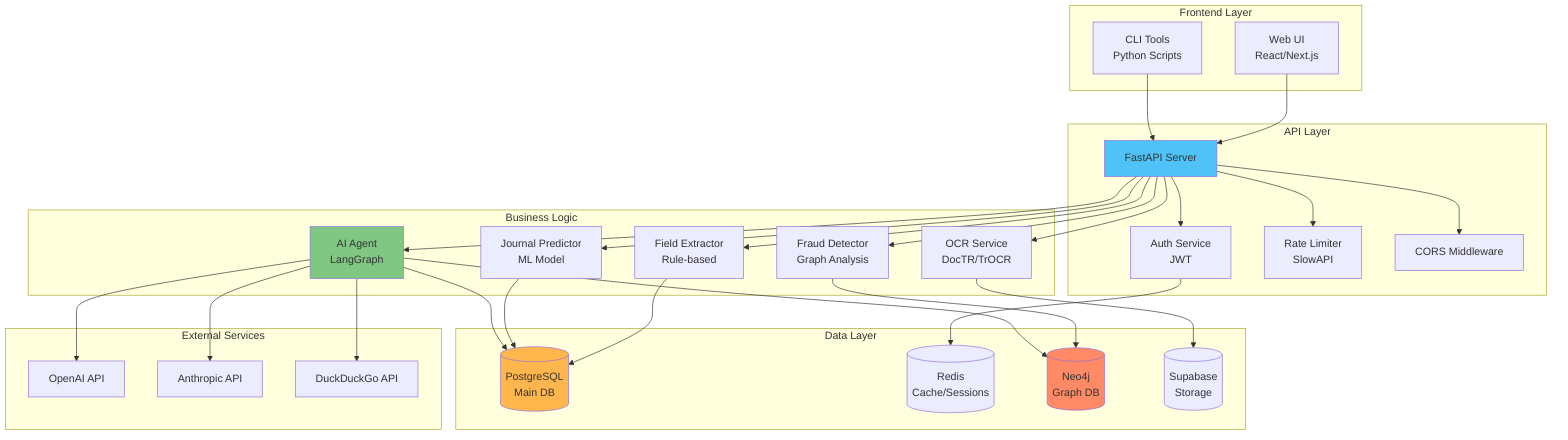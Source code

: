 flowchart TB
    %% Mid-Level: Component Architecture
    subgraph "Frontend Layer"
        UI[Web UI<br/>React/Next.js]
        CLI[CLI Tools<br/>Python Scripts]
    end

    subgraph "API Layer"
        FAPI[FastAPI Server]
        AUTH[Auth Service<br/>JWT]
        RATE[Rate Limiter<br/>SlowAPI]
        CORS[CORS Middleware]
    end

    subgraph "Business Logic"
        AGENT[AI Agent<br/>LangGraph]
        OCR_SVC[OCR Service<br/>DocTR/TrOCR]
        EXTRACT[Field Extractor<br/>Rule-based]
        PREDICT[Journal Predictor<br/>ML Model]
        FRAUD[Fraud Detector<br/>Graph Analysis]
    end

    subgraph "Data Layer"
        PG[(PostgreSQL<br/>Main DB)]
        REDIS[(Redis<br/>Cache/Sessions)]
        NEO[(Neo4j<br/>Graph DB)]
        SUPA[(Supabase<br/>Storage)]
    end

    subgraph "External Services"
        OPENAI[OpenAI API]
        ANTHRO[Anthropic API]
        SEARCH[DuckDuckGo API]
    end

    %% Connections
    UI --> FAPI
    CLI --> FAPI
    FAPI --> AUTH
    FAPI --> RATE
    FAPI --> CORS
    
    AUTH --> REDIS
    FAPI --> AGENT
    FAPI --> OCR_SVC
    FAPI --> EXTRACT
    FAPI --> PREDICT
    FAPI --> FRAUD
    
    AGENT --> OPENAI
    AGENT --> ANTHRO
    AGENT --> SEARCH
    
    EXTRACT --> PG
    PREDICT --> PG
    FRAUD --> NEO
    OCR_SVC --> SUPA
    
    AGENT --> PG
    AGENT --> NEO

    style FAPI fill:#4fc3f7
    style AGENT fill:#81c784
    style PG fill:#ffb74d
    style NEO fill:#ff8a65